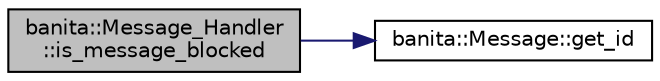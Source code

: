 digraph "banita::Message_Handler::is_message_blocked"
{
 // LATEX_PDF_SIZE
  edge [fontname="Helvetica",fontsize="10",labelfontname="Helvetica",labelfontsize="10"];
  node [fontname="Helvetica",fontsize="10",shape=record];
  rankdir="LR";
  Node11 [label="banita::Message_Handler\l::is_message_blocked",height=0.2,width=0.4,color="black", fillcolor="grey75", style="filled", fontcolor="black",tooltip="check if the input message is in the blocked messages map"];
  Node11 -> Node12 [color="midnightblue",fontsize="10",style="solid",fontname="Helvetica"];
  Node12 [label="banita::Message::get_id",height=0.2,width=0.4,color="black", fillcolor="white", style="filled",URL="$da/d5c/classbanita_1_1_message.html#ac28e1eb6fc91d5cd728bcdc398458d36",tooltip="Get the id object."];
}

